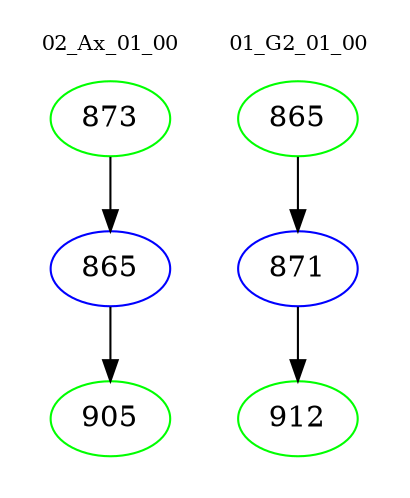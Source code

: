 digraph{
subgraph cluster_0 {
color = white
label = "02_Ax_01_00";
fontsize=10;
T0_873 [label="873", color="green"]
T0_873 -> T0_865 [color="black"]
T0_865 [label="865", color="blue"]
T0_865 -> T0_905 [color="black"]
T0_905 [label="905", color="green"]
}
subgraph cluster_1 {
color = white
label = "01_G2_01_00";
fontsize=10;
T1_865 [label="865", color="green"]
T1_865 -> T1_871 [color="black"]
T1_871 [label="871", color="blue"]
T1_871 -> T1_912 [color="black"]
T1_912 [label="912", color="green"]
}
}
